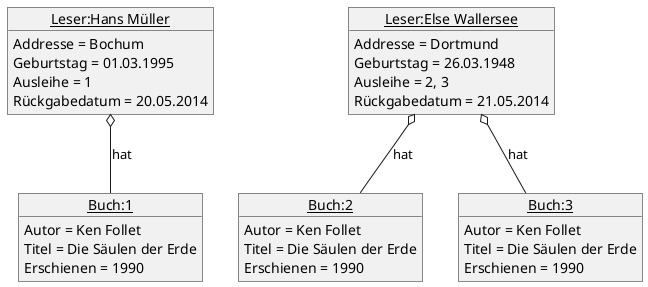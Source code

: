 @startuml Wiederholung Objektdiagramme
object "__Leser:Hans Müller__" as HM{
Addresse = Bochum
Geburtstag = 01.03.1995
Ausleihe = 1
Rückgabedatum = 20.05.2014
}

object "__Leser:Else Wallersee__" as EW{
Addresse = Dortmund
Geburtstag = 26.03.1948
Ausleihe = 2, 3
Rückgabedatum = 21.05.2014
}

object "__Buch:1__" as 1{
Autor = Ken Follet
Titel = Die Säulen der Erde 
Erschienen = 1990
}

object "__Buch:2__" as 2{
Autor = Ken Follet
Titel = Die Säulen der Erde 
Erschienen = 1990
}

object "__Buch:3__" as 3{
Autor = Ken Follet
Titel = Die Säulen der Erde 
Erschienen = 1990
}

HM o-- 1 : hat
EW o-- 2 : hat
EW o-- 3 : hat

@enduml

